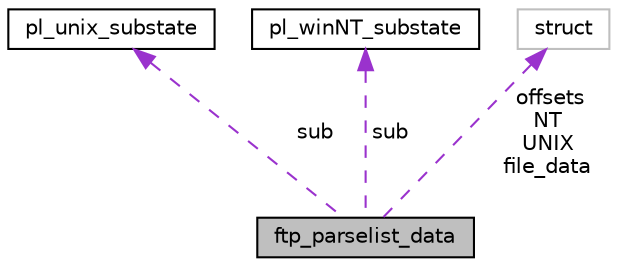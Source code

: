 digraph "ftp_parselist_data"
{
  edge [fontname="Helvetica",fontsize="10",labelfontname="Helvetica",labelfontsize="10"];
  node [fontname="Helvetica",fontsize="10",shape=record];
  Node1 [label="ftp_parselist_data",height=0.2,width=0.4,color="black", fillcolor="grey75", style="filled", fontcolor="black"];
  Node2 -> Node1 [dir="back",color="darkorchid3",fontsize="10",style="dashed",label=" sub" ,fontname="Helvetica"];
  Node2 [label="pl_unix_substate",height=0.2,width=0.4,color="black", fillcolor="white", style="filled",URL="$unionpl__unix__substate.html"];
  Node3 -> Node1 [dir="back",color="darkorchid3",fontsize="10",style="dashed",label=" sub" ,fontname="Helvetica"];
  Node3 [label="pl_winNT_substate",height=0.2,width=0.4,color="black", fillcolor="white", style="filled",URL="$unionpl__win_n_t__substate.html"];
  Node4 -> Node1 [dir="back",color="darkorchid3",fontsize="10",style="dashed",label=" offsets\nNT\nUNIX\nfile_data" ,fontname="Helvetica"];
  Node4 [label="struct",height=0.2,width=0.4,color="grey75", fillcolor="white", style="filled"];
}
